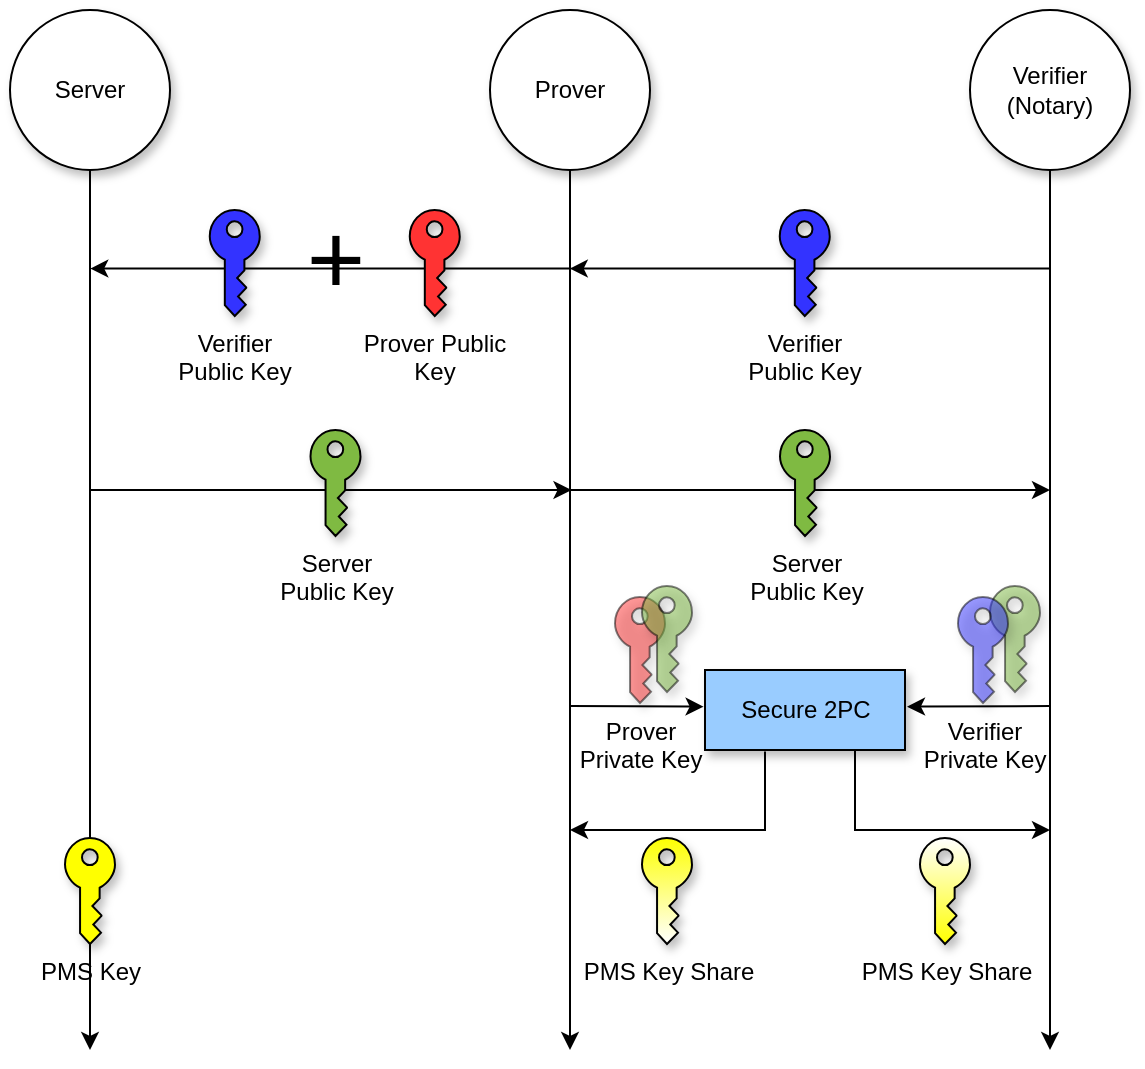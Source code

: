 <mxfile version="21.6.8" type="device">
  <diagram id="kcIGn_kX_1L25iIxUXLg" name="Page-1">
    <mxGraphModel dx="2060" dy="1200" grid="1" gridSize="10" guides="1" tooltips="1" connect="1" arrows="1" fold="1" page="1" pageScale="1" pageWidth="850" pageHeight="1100" math="0" shadow="0">
      <root>
        <mxCell id="0" />
        <mxCell id="1" parent="0" />
        <mxCell id="EZAqd18MQriHtEKbU3QA-54" value="" style="sketch=0;pointerEvents=1;shadow=1;dashed=0;html=1;strokeColor=default;labelPosition=center;verticalLabelPosition=bottom;verticalAlign=top;outlineConnect=0;align=center;shape=mxgraph.office.security.key_permissions;fillColor=#7FBA42;opacity=50;fontStyle=1;expand=0;" parent="1" vertex="1">
          <mxGeometry x="650" y="488" width="25" height="53" as="geometry">
            <mxRectangle x="300" y="330" width="90" height="20" as="alternateBounds" />
          </mxGeometry>
        </mxCell>
        <mxCell id="EZAqd18MQriHtEKbU3QA-5" style="edgeStyle=orthogonalEdgeStyle;rounded=0;orthogonalLoop=1;jettySize=auto;html=1;" parent="1" source="EZAqd18MQriHtEKbU3QA-1" edge="1">
          <mxGeometry relative="1" as="geometry">
            <mxPoint x="440" y="720" as="targetPoint" />
          </mxGeometry>
        </mxCell>
        <mxCell id="EZAqd18MQriHtEKbU3QA-1" value="Prover" style="ellipse;whiteSpace=wrap;html=1;aspect=fixed;shadow=1;" parent="1" vertex="1">
          <mxGeometry x="400" y="200" width="80" height="80" as="geometry" />
        </mxCell>
        <mxCell id="EZAqd18MQriHtEKbU3QA-4" style="edgeStyle=orthogonalEdgeStyle;rounded=0;orthogonalLoop=1;jettySize=auto;html=1;startArrow=none;" parent="1" source="EZAqd18MQriHtEKbU3QA-56" edge="1">
          <mxGeometry relative="1" as="geometry">
            <mxPoint x="200" y="720" as="targetPoint" />
          </mxGeometry>
        </mxCell>
        <mxCell id="EZAqd18MQriHtEKbU3QA-2" value="Server" style="ellipse;whiteSpace=wrap;html=1;aspect=fixed;shadow=1;" parent="1" vertex="1">
          <mxGeometry x="160" y="200" width="80" height="80" as="geometry" />
        </mxCell>
        <mxCell id="EZAqd18MQriHtEKbU3QA-6" style="edgeStyle=orthogonalEdgeStyle;rounded=0;orthogonalLoop=1;jettySize=auto;html=1;" parent="1" source="EZAqd18MQriHtEKbU3QA-3" edge="1">
          <mxGeometry relative="1" as="geometry">
            <mxPoint x="680" y="720" as="targetPoint" />
          </mxGeometry>
        </mxCell>
        <mxCell id="EZAqd18MQriHtEKbU3QA-3" value="Verifier&lt;br&gt;(Notary)" style="ellipse;whiteSpace=wrap;html=1;aspect=fixed;shadow=1;" parent="1" vertex="1">
          <mxGeometry x="640" y="200" width="80" height="80" as="geometry" />
        </mxCell>
        <mxCell id="EZAqd18MQriHtEKbU3QA-29" value="" style="endArrow=classic;html=1;rounded=0;" parent="1" edge="1">
          <mxGeometry width="50" height="50" relative="1" as="geometry">
            <mxPoint x="200.25" y="440" as="sourcePoint" />
            <mxPoint x="440.75" y="440" as="targetPoint" />
          </mxGeometry>
        </mxCell>
        <mxCell id="EZAqd18MQriHtEKbU3QA-30" value="" style="endArrow=classic;html=1;rounded=0;" parent="1" edge="1">
          <mxGeometry width="50" height="50" relative="1" as="geometry">
            <mxPoint x="440" y="440" as="sourcePoint" />
            <mxPoint x="680" y="440" as="targetPoint" />
          </mxGeometry>
        </mxCell>
        <mxCell id="EZAqd18MQriHtEKbU3QA-12" value="Server&lt;br&gt;Public Key" style="sketch=0;pointerEvents=1;shadow=1;dashed=0;html=1;strokeColor=default;labelPosition=center;verticalLabelPosition=bottom;verticalAlign=top;outlineConnect=0;align=center;shape=mxgraph.office.security.key_permissions;fillColor=#7FBA42;container=1;" parent="1" vertex="1">
          <mxGeometry x="310.25" y="410" width="25" height="53" as="geometry">
            <mxRectangle x="300" y="330" width="90" height="20" as="alternateBounds" />
          </mxGeometry>
        </mxCell>
        <mxCell id="EZAqd18MQriHtEKbU3QA-32" value="Server&lt;br&gt;Public Key" style="sketch=0;pointerEvents=1;shadow=1;dashed=0;html=1;strokeColor=default;labelPosition=center;verticalLabelPosition=bottom;verticalAlign=top;outlineConnect=0;align=center;shape=mxgraph.office.security.key_permissions;fillColor=#7FBA42;container=1;" parent="1" vertex="1">
          <mxGeometry x="545" y="410" width="25" height="53" as="geometry" />
        </mxCell>
        <mxCell id="EZAqd18MQriHtEKbU3QA-36" value="" style="endArrow=classic;html=1;rounded=0;" parent="1" edge="1">
          <mxGeometry width="50" height="50" relative="1" as="geometry">
            <mxPoint x="679.88" y="329.26" as="sourcePoint" />
            <mxPoint x="439.88" y="329.26" as="targetPoint" />
          </mxGeometry>
        </mxCell>
        <mxCell id="EZAqd18MQriHtEKbU3QA-26" value="Verifier&lt;br&gt;Public Key" style="sketch=0;pointerEvents=1;shadow=1;dashed=0;html=1;strokeColor=default;labelPosition=center;verticalLabelPosition=bottom;verticalAlign=top;outlineConnect=0;align=center;shape=mxgraph.office.security.key_permissions;fillColor=#3333FF;" parent="1" vertex="1">
          <mxGeometry x="544.88" y="300" width="25" height="53" as="geometry" />
        </mxCell>
        <mxCell id="EZAqd18MQriHtEKbU3QA-37" value="" style="endArrow=classic;html=1;rounded=0;" parent="1" edge="1">
          <mxGeometry width="50" height="50" relative="1" as="geometry">
            <mxPoint x="440.63" y="329.26" as="sourcePoint" />
            <mxPoint x="200.13" y="329.26" as="targetPoint" />
          </mxGeometry>
        </mxCell>
        <mxCell id="EZAqd18MQriHtEKbU3QA-38" value="Verifier&lt;br&gt;Public Key" style="sketch=0;pointerEvents=1;shadow=1;dashed=0;html=1;strokeColor=default;labelPosition=center;verticalLabelPosition=bottom;verticalAlign=top;outlineConnect=0;align=center;shape=mxgraph.office.security.key_permissions;fillColor=#3333FF;" parent="1" vertex="1">
          <mxGeometry x="259.88" y="300" width="25" height="53" as="geometry" />
        </mxCell>
        <mxCell id="EZAqd18MQriHtEKbU3QA-39" value="Prover Public &lt;br&gt;Key" style="sketch=0;pointerEvents=1;shadow=1;dashed=0;html=1;strokeColor=default;labelPosition=center;verticalLabelPosition=bottom;verticalAlign=top;outlineConnect=0;align=center;shape=mxgraph.office.security.key_permissions;fillColor=#FF3333;" parent="1" vertex="1">
          <mxGeometry x="359.88" y="300" width="25" height="53" as="geometry" />
        </mxCell>
        <mxCell id="EZAqd18MQriHtEKbU3QA-48" style="edgeStyle=orthogonalEdgeStyle;rounded=0;orthogonalLoop=1;jettySize=auto;html=1;exitX=0.3;exitY=1.02;exitDx=0;exitDy=0;exitPerimeter=0;" parent="1" source="EZAqd18MQriHtEKbU3QA-44" edge="1">
          <mxGeometry relative="1" as="geometry">
            <mxPoint x="440" y="610" as="targetPoint" />
            <Array as="points">
              <mxPoint x="538" y="610" />
            </Array>
          </mxGeometry>
        </mxCell>
        <mxCell id="EZAqd18MQriHtEKbU3QA-49" style="edgeStyle=orthogonalEdgeStyle;rounded=0;orthogonalLoop=1;jettySize=auto;html=1;exitX=0.75;exitY=1;exitDx=0;exitDy=0;" parent="1" source="EZAqd18MQriHtEKbU3QA-44" edge="1">
          <mxGeometry relative="1" as="geometry">
            <mxPoint x="680" y="610" as="targetPoint" />
            <Array as="points">
              <mxPoint x="583" y="610" />
              <mxPoint x="680" y="610" />
            </Array>
          </mxGeometry>
        </mxCell>
        <mxCell id="EZAqd18MQriHtEKbU3QA-44" value="Secure 2PC" style="rounded=0;whiteSpace=wrap;html=1;shadow=1;sketch=0;strokeColor=#000000;fillColor=#99CCFF;" parent="1" vertex="1">
          <mxGeometry x="507.5" y="530" width="100" height="40" as="geometry" />
        </mxCell>
        <mxCell id="EZAqd18MQriHtEKbU3QA-47" value="" style="endArrow=classic;html=1;rounded=0;entryX=-0.007;entryY=0.458;entryDx=0;entryDy=0;entryPerimeter=0;" parent="1" target="EZAqd18MQriHtEKbU3QA-44" edge="1">
          <mxGeometry width="50" height="50" relative="1" as="geometry">
            <mxPoint x="440" y="548" as="sourcePoint" />
            <mxPoint x="347" y="580.38" as="targetPoint" />
          </mxGeometry>
        </mxCell>
        <mxCell id="EZAqd18MQriHtEKbU3QA-50" value="PMS Key Share" style="sketch=0;pointerEvents=1;shadow=1;dashed=0;html=1;strokeColor=default;labelPosition=center;verticalLabelPosition=bottom;verticalAlign=top;outlineConnect=0;align=center;shape=mxgraph.office.security.key_permissions;fillColor=#fdff01;fillStyle=solid;gradientColor=#FFFFFF;" parent="1" vertex="1">
          <mxGeometry x="476" y="614" width="25" height="53" as="geometry" />
        </mxCell>
        <mxCell id="EZAqd18MQriHtEKbU3QA-51" value="PMS Key Share" style="sketch=0;pointerEvents=1;shadow=1;dashed=0;html=1;strokeColor=default;labelPosition=center;verticalLabelPosition=bottom;verticalAlign=top;outlineConnect=0;align=center;shape=mxgraph.office.security.key_permissions;fillColor=#FFFF00;gradientColor=#FFFFFF;gradientDirection=north;" parent="1" vertex="1">
          <mxGeometry x="615" y="614" width="25" height="53" as="geometry" />
        </mxCell>
        <mxCell id="EZAqd18MQriHtEKbU3QA-53" value="Prover&lt;br&gt;Private Key" style="sketch=0;pointerEvents=1;shadow=1;dashed=0;html=1;strokeColor=default;labelPosition=center;verticalLabelPosition=bottom;verticalAlign=top;outlineConnect=0;align=center;shape=mxgraph.office.security.key_permissions;fillColor=#FF3333;opacity=50;" parent="1" vertex="1">
          <mxGeometry x="462.5" y="493.5" width="25" height="53" as="geometry" />
        </mxCell>
        <mxCell id="EZAqd18MQriHtEKbU3QA-52" value="Verifier&lt;br&gt;Private Key" style="sketch=0;pointerEvents=1;shadow=1;dashed=0;html=1;strokeColor=default;labelPosition=center;verticalLabelPosition=bottom;verticalAlign=top;outlineConnect=0;align=center;shape=mxgraph.office.security.key_permissions;fillColor=#3333FF;opacity=50;" parent="1" vertex="1">
          <mxGeometry x="634" y="493.5" width="25" height="53" as="geometry" />
        </mxCell>
        <mxCell id="EZAqd18MQriHtEKbU3QA-55" value="" style="sketch=0;pointerEvents=1;shadow=1;dashed=0;html=1;strokeColor=default;labelPosition=center;verticalLabelPosition=bottom;verticalAlign=top;outlineConnect=0;align=center;shape=mxgraph.office.security.key_permissions;fillColor=#7FBA42;opacity=50;" parent="1" vertex="1">
          <mxGeometry x="476" y="488" width="25" height="53" as="geometry">
            <mxRectangle x="476" y="524" width="90" height="20" as="alternateBounds" />
          </mxGeometry>
        </mxCell>
        <mxCell id="EZAqd18MQriHtEKbU3QA-56" value="PMS Key" style="sketch=0;pointerEvents=1;shadow=1;dashed=0;html=1;strokeColor=default;labelPosition=center;verticalLabelPosition=bottom;verticalAlign=top;outlineConnect=0;align=center;shape=mxgraph.office.security.key_permissions;fillColor=#FFFF00;" parent="1" vertex="1">
          <mxGeometry x="187.5" y="614" width="25" height="53" as="geometry" />
        </mxCell>
        <mxCell id="EZAqd18MQriHtEKbU3QA-57" value="" style="edgeStyle=orthogonalEdgeStyle;rounded=0;orthogonalLoop=1;jettySize=auto;html=1;endArrow=none;" parent="1" source="EZAqd18MQriHtEKbU3QA-2" target="EZAqd18MQriHtEKbU3QA-56" edge="1">
          <mxGeometry relative="1" as="geometry">
            <mxPoint x="200" y="760" as="targetPoint" />
            <mxPoint x="200" y="280" as="sourcePoint" />
          </mxGeometry>
        </mxCell>
        <mxCell id="2" value="" style="endArrow=classic;html=1;rounded=0;entryX=1.01;entryY=0.458;entryDx=0;entryDy=0;entryPerimeter=0;" parent="1" target="EZAqd18MQriHtEKbU3QA-44" edge="1">
          <mxGeometry width="50" height="50" relative="1" as="geometry">
            <mxPoint x="680" y="548" as="sourcePoint" />
            <mxPoint x="608.5" y="548.32" as="targetPoint" />
          </mxGeometry>
        </mxCell>
        <mxCell id="3" value="&lt;font style=&quot;font-size: 50px;&quot;&gt;+&lt;/font&gt;" style="text;strokeColor=none;align=center;fillColor=none;html=1;verticalAlign=middle;whiteSpace=wrap;rounded=0;fillStyle=solid;fontSize=50;" parent="1" vertex="1">
          <mxGeometry x="302.88" y="299" width="39.75" height="50" as="geometry" />
        </mxCell>
      </root>
    </mxGraphModel>
  </diagram>
</mxfile>
